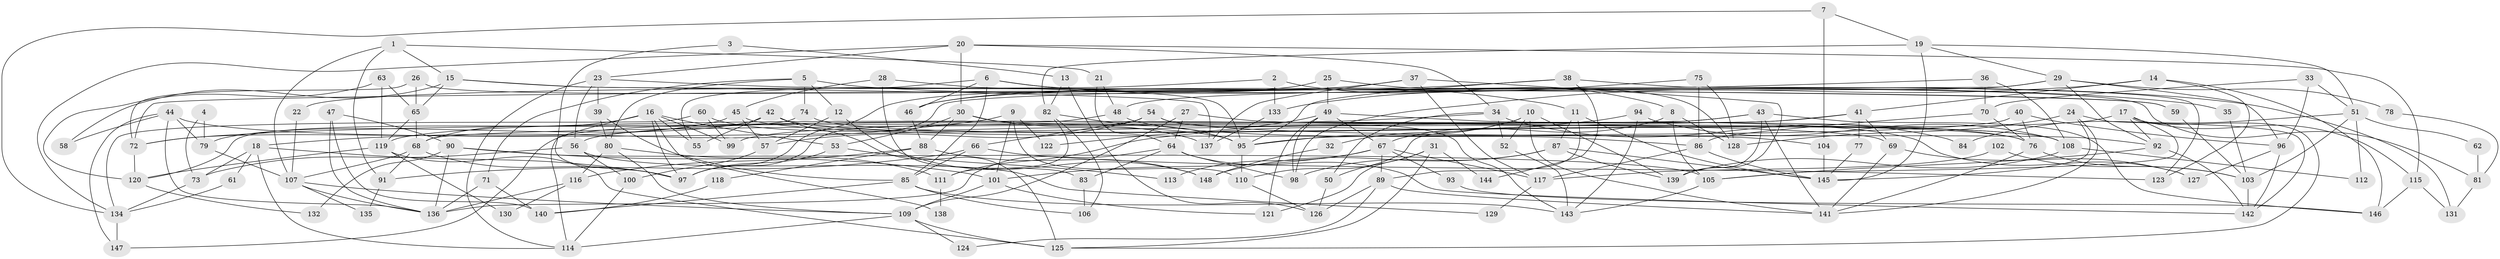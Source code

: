// Generated by graph-tools (version 1.1) at 2025/02/03/09/25 03:02:05]
// undirected, 148 vertices, 296 edges
graph export_dot {
graph [start="1"]
  node [color=gray90,style=filled];
  1;
  2;
  3;
  4;
  5;
  6;
  7;
  8;
  9;
  10;
  11;
  12;
  13;
  14;
  15;
  16;
  17;
  18;
  19;
  20;
  21;
  22;
  23;
  24;
  25;
  26;
  27;
  28;
  29;
  30;
  31;
  32;
  33;
  34;
  35;
  36;
  37;
  38;
  39;
  40;
  41;
  42;
  43;
  44;
  45;
  46;
  47;
  48;
  49;
  50;
  51;
  52;
  53;
  54;
  55;
  56;
  57;
  58;
  59;
  60;
  61;
  62;
  63;
  64;
  65;
  66;
  67;
  68;
  69;
  70;
  71;
  72;
  73;
  74;
  75;
  76;
  77;
  78;
  79;
  80;
  81;
  82;
  83;
  84;
  85;
  86;
  87;
  88;
  89;
  90;
  91;
  92;
  93;
  94;
  95;
  96;
  97;
  98;
  99;
  100;
  101;
  102;
  103;
  104;
  105;
  106;
  107;
  108;
  109;
  110;
  111;
  112;
  113;
  114;
  115;
  116;
  117;
  118;
  119;
  120;
  121;
  122;
  123;
  124;
  125;
  126;
  127;
  128;
  129;
  130;
  131;
  132;
  133;
  134;
  135;
  136;
  137;
  138;
  139;
  140;
  141;
  142;
  143;
  144;
  145;
  146;
  147;
  148;
  1 -- 15;
  1 -- 107;
  1 -- 21;
  1 -- 91;
  2 -- 133;
  2 -- 8;
  2 -- 22;
  3 -- 13;
  3 -- 97;
  4 -- 73;
  4 -- 79;
  5 -- 71;
  5 -- 12;
  5 -- 35;
  5 -- 74;
  5 -- 80;
  6 -- 85;
  6 -- 11;
  6 -- 46;
  6 -- 55;
  6 -- 131;
  7 -- 19;
  7 -- 134;
  7 -- 104;
  8 -- 128;
  8 -- 67;
  8 -- 105;
  9 -- 110;
  9 -- 18;
  9 -- 101;
  9 -- 122;
  10 -- 52;
  10 -- 139;
  10 -- 32;
  10 -- 95;
  10 -- 141;
  11 -- 87;
  11 -- 145;
  11 -- 89;
  12 -- 57;
  12 -- 148;
  13 -- 126;
  13 -- 82;
  14 -- 146;
  14 -- 123;
  14 -- 41;
  14 -- 98;
  15 -- 65;
  15 -- 59;
  15 -- 58;
  15 -- 137;
  16 -- 55;
  16 -- 53;
  16 -- 68;
  16 -- 97;
  16 -- 99;
  16 -- 114;
  16 -- 138;
  17 -- 105;
  17 -- 56;
  17 -- 92;
  17 -- 115;
  17 -- 125;
  18 -- 114;
  18 -- 97;
  18 -- 61;
  18 -- 73;
  19 -- 145;
  19 -- 29;
  19 -- 51;
  19 -- 82;
  20 -- 23;
  20 -- 30;
  20 -- 34;
  20 -- 115;
  20 -- 134;
  21 -- 48;
  21 -- 64;
  22 -- 107;
  23 -- 39;
  23 -- 114;
  23 -- 56;
  23 -- 59;
  24 -- 142;
  24 -- 141;
  24 -- 128;
  24 -- 145;
  25 -- 49;
  25 -- 97;
  25 -- 128;
  26 -- 72;
  26 -- 65;
  26 -- 81;
  27 -- 64;
  27 -- 69;
  27 -- 109;
  28 -- 95;
  28 -- 83;
  28 -- 45;
  29 -- 92;
  29 -- 72;
  29 -- 48;
  29 -- 78;
  29 -- 96;
  30 -- 88;
  30 -- 108;
  30 -- 53;
  30 -- 137;
  31 -- 121;
  31 -- 125;
  31 -- 50;
  31 -- 144;
  32 -- 148;
  33 -- 96;
  33 -- 51;
  33 -- 70;
  34 -- 72;
  34 -- 50;
  34 -- 52;
  34 -- 84;
  35 -- 103;
  36 -- 70;
  36 -- 97;
  36 -- 108;
  37 -- 139;
  37 -- 137;
  37 -- 46;
  37 -- 117;
  38 -- 95;
  38 -- 46;
  38 -- 123;
  38 -- 144;
  39 -- 85;
  39 -- 80;
  40 -- 76;
  40 -- 96;
  40 -- 95;
  41 -- 110;
  41 -- 69;
  41 -- 77;
  41 -- 99;
  42 -- 79;
  42 -- 108;
  42 -- 55;
  42 -- 125;
  43 -- 119;
  43 -- 141;
  43 -- 68;
  43 -- 139;
  43 -- 146;
  44 -- 76;
  44 -- 136;
  44 -- 58;
  44 -- 79;
  44 -- 147;
  45 -- 104;
  45 -- 57;
  45 -- 72;
  46 -- 88;
  47 -- 136;
  47 -- 90;
  47 -- 140;
  48 -- 147;
  48 -- 86;
  49 -- 127;
  49 -- 98;
  49 -- 67;
  49 -- 121;
  49 -- 122;
  50 -- 126;
  51 -- 103;
  51 -- 62;
  51 -- 84;
  51 -- 112;
  52 -- 143;
  53 -- 97;
  53 -- 113;
  54 -- 143;
  54 -- 57;
  54 -- 66;
  54 -- 92;
  56 -- 73;
  56 -- 100;
  56 -- 129;
  57 -- 100;
  59 -- 103;
  60 -- 99;
  60 -- 95;
  60 -- 134;
  61 -- 134;
  62 -- 81;
  63 -- 65;
  63 -- 119;
  63 -- 120;
  64 -- 136;
  64 -- 83;
  64 -- 98;
  64 -- 142;
  65 -- 119;
  65 -- 68;
  66 -- 91;
  66 -- 85;
  66 -- 123;
  67 -- 101;
  67 -- 89;
  67 -- 93;
  67 -- 113;
  67 -- 117;
  68 -- 91;
  68 -- 97;
  68 -- 107;
  69 -- 141;
  69 -- 127;
  70 -- 86;
  70 -- 76;
  71 -- 136;
  71 -- 140;
  72 -- 120;
  73 -- 134;
  74 -- 76;
  74 -- 120;
  75 -- 86;
  75 -- 128;
  75 -- 133;
  76 -- 141;
  76 -- 103;
  77 -- 145;
  78 -- 81;
  79 -- 107;
  80 -- 109;
  80 -- 111;
  80 -- 116;
  81 -- 131;
  82 -- 95;
  82 -- 106;
  82 -- 111;
  83 -- 106;
  85 -- 143;
  85 -- 106;
  85 -- 140;
  86 -- 117;
  86 -- 145;
  87 -- 98;
  87 -- 145;
  87 -- 139;
  87 -- 148;
  88 -- 116;
  88 -- 118;
  88 -- 148;
  89 -- 124;
  89 -- 126;
  89 -- 141;
  90 -- 105;
  90 -- 101;
  90 -- 132;
  90 -- 136;
  91 -- 135;
  92 -- 105;
  92 -- 142;
  93 -- 146;
  94 -- 108;
  94 -- 111;
  94 -- 143;
  95 -- 110;
  96 -- 142;
  96 -- 127;
  100 -- 114;
  101 -- 109;
  101 -- 121;
  102 -- 103;
  102 -- 117;
  103 -- 142;
  104 -- 145;
  105 -- 143;
  107 -- 109;
  107 -- 135;
  107 -- 136;
  108 -- 139;
  108 -- 112;
  109 -- 125;
  109 -- 114;
  109 -- 124;
  110 -- 126;
  111 -- 138;
  115 -- 131;
  115 -- 146;
  116 -- 136;
  116 -- 130;
  117 -- 129;
  118 -- 140;
  119 -- 125;
  119 -- 120;
  119 -- 130;
  120 -- 132;
  133 -- 137;
  134 -- 147;
}
